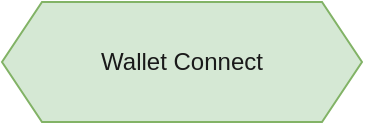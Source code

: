 <mxfile>
    <diagram name="Trang-1" id="AnTwgDcDmHi1vw0Sgls7">
        <mxGraphModel dx="1310" dy="1075" grid="1" gridSize="10" guides="1" tooltips="1" connect="1" arrows="1" fold="1" page="1" pageScale="1" pageWidth="827" pageHeight="1169" background="#ffffff" math="0" shadow="0">
            <root>
                <mxCell id="0"/>
                <mxCell id="1" parent="0"/>
                <mxCell id="3" value="Wallet Connect" style="shape=hexagon;perimeter=hexagonPerimeter2;whiteSpace=wrap;html=1;fixedSize=1;fillColor=#d5e8d4;strokeColor=#82b366;fontColor=#1A1A1A;" parent="1" vertex="1">
                    <mxGeometry x="260" y="250" width="180" height="60" as="geometry"/>
                </mxCell>
            </root>
        </mxGraphModel>
    </diagram>
</mxfile>